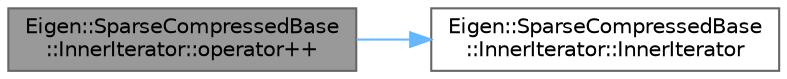 digraph "Eigen::SparseCompressedBase::InnerIterator::operator++"
{
 // LATEX_PDF_SIZE
  bgcolor="transparent";
  edge [fontname=Helvetica,fontsize=10,labelfontname=Helvetica,labelfontsize=10];
  node [fontname=Helvetica,fontsize=10,shape=box,height=0.2,width=0.4];
  rankdir="LR";
  Node1 [id="Node000001",label="Eigen::SparseCompressedBase\l::InnerIterator::operator++",height=0.2,width=0.4,color="gray40", fillcolor="grey60", style="filled", fontcolor="black",tooltip=" "];
  Node1 -> Node2 [id="edge1_Node000001_Node000002",color="steelblue1",style="solid",tooltip=" "];
  Node2 [id="Node000002",label="Eigen::SparseCompressedBase\l::InnerIterator::InnerIterator",height=0.2,width=0.4,color="grey40", fillcolor="white", style="filled",URL="$class_eigen_1_1_sparse_compressed_base_1_1_inner_iterator.html#a2dbfb204ad9bc8908b425facafd61937",tooltip=" "];
}
